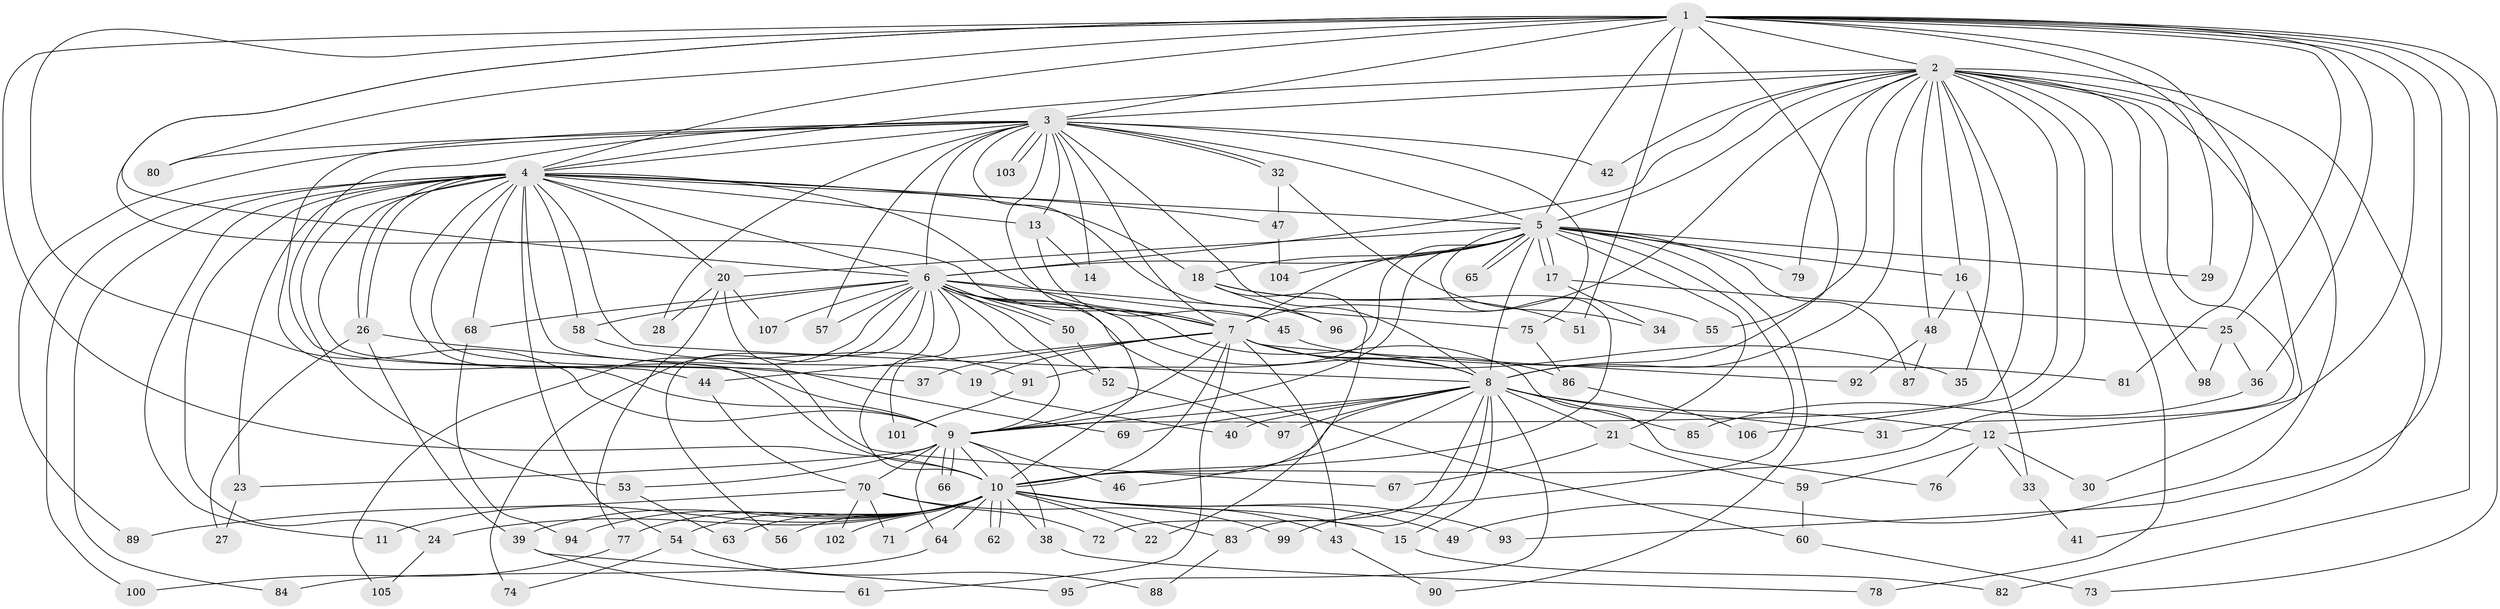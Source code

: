 // Generated by graph-tools (version 1.1) at 2025/45/03/09/25 04:45:06]
// undirected, 107 vertices, 239 edges
graph export_dot {
graph [start="1"]
  node [color=gray90,style=filled];
  1;
  2;
  3;
  4;
  5;
  6;
  7;
  8;
  9;
  10;
  11;
  12;
  13;
  14;
  15;
  16;
  17;
  18;
  19;
  20;
  21;
  22;
  23;
  24;
  25;
  26;
  27;
  28;
  29;
  30;
  31;
  32;
  33;
  34;
  35;
  36;
  37;
  38;
  39;
  40;
  41;
  42;
  43;
  44;
  45;
  46;
  47;
  48;
  49;
  50;
  51;
  52;
  53;
  54;
  55;
  56;
  57;
  58;
  59;
  60;
  61;
  62;
  63;
  64;
  65;
  66;
  67;
  68;
  69;
  70;
  71;
  72;
  73;
  74;
  75;
  76;
  77;
  78;
  79;
  80;
  81;
  82;
  83;
  84;
  85;
  86;
  87;
  88;
  89;
  90;
  91;
  92;
  93;
  94;
  95;
  96;
  97;
  98;
  99;
  100;
  101;
  102;
  103;
  104;
  105;
  106;
  107;
  1 -- 2;
  1 -- 3;
  1 -- 4;
  1 -- 5;
  1 -- 6;
  1 -- 7;
  1 -- 8;
  1 -- 9;
  1 -- 10;
  1 -- 12;
  1 -- 25;
  1 -- 29;
  1 -- 36;
  1 -- 51;
  1 -- 73;
  1 -- 80;
  1 -- 81;
  1 -- 82;
  1 -- 93;
  2 -- 3;
  2 -- 4;
  2 -- 5;
  2 -- 6;
  2 -- 7;
  2 -- 8;
  2 -- 9;
  2 -- 10;
  2 -- 16;
  2 -- 30;
  2 -- 31;
  2 -- 35;
  2 -- 41;
  2 -- 42;
  2 -- 48;
  2 -- 49;
  2 -- 55;
  2 -- 78;
  2 -- 79;
  2 -- 98;
  2 -- 106;
  3 -- 4;
  3 -- 5;
  3 -- 6;
  3 -- 7;
  3 -- 8;
  3 -- 9;
  3 -- 10;
  3 -- 13;
  3 -- 14;
  3 -- 28;
  3 -- 32;
  3 -- 32;
  3 -- 42;
  3 -- 44;
  3 -- 57;
  3 -- 75;
  3 -- 80;
  3 -- 89;
  3 -- 96;
  3 -- 103;
  3 -- 103;
  4 -- 5;
  4 -- 6;
  4 -- 7;
  4 -- 8;
  4 -- 9;
  4 -- 10;
  4 -- 11;
  4 -- 13;
  4 -- 18;
  4 -- 19;
  4 -- 20;
  4 -- 23;
  4 -- 24;
  4 -- 26;
  4 -- 26;
  4 -- 47;
  4 -- 53;
  4 -- 54;
  4 -- 58;
  4 -- 68;
  4 -- 69;
  4 -- 84;
  4 -- 100;
  5 -- 6;
  5 -- 7;
  5 -- 8;
  5 -- 9;
  5 -- 10;
  5 -- 16;
  5 -- 17;
  5 -- 17;
  5 -- 18;
  5 -- 20;
  5 -- 21;
  5 -- 29;
  5 -- 65;
  5 -- 65;
  5 -- 79;
  5 -- 87;
  5 -- 90;
  5 -- 91;
  5 -- 99;
  5 -- 104;
  6 -- 7;
  6 -- 8;
  6 -- 9;
  6 -- 10;
  6 -- 45;
  6 -- 50;
  6 -- 50;
  6 -- 52;
  6 -- 56;
  6 -- 57;
  6 -- 58;
  6 -- 60;
  6 -- 68;
  6 -- 74;
  6 -- 75;
  6 -- 76;
  6 -- 101;
  6 -- 105;
  6 -- 107;
  7 -- 8;
  7 -- 9;
  7 -- 10;
  7 -- 19;
  7 -- 35;
  7 -- 37;
  7 -- 43;
  7 -- 44;
  7 -- 61;
  7 -- 86;
  7 -- 92;
  8 -- 9;
  8 -- 10;
  8 -- 12;
  8 -- 15;
  8 -- 21;
  8 -- 31;
  8 -- 40;
  8 -- 46;
  8 -- 69;
  8 -- 72;
  8 -- 83;
  8 -- 85;
  8 -- 95;
  8 -- 97;
  9 -- 10;
  9 -- 23;
  9 -- 38;
  9 -- 46;
  9 -- 53;
  9 -- 64;
  9 -- 66;
  9 -- 66;
  9 -- 70;
  10 -- 11;
  10 -- 15;
  10 -- 22;
  10 -- 24;
  10 -- 38;
  10 -- 39;
  10 -- 43;
  10 -- 49;
  10 -- 54;
  10 -- 56;
  10 -- 62;
  10 -- 62;
  10 -- 63;
  10 -- 64;
  10 -- 71;
  10 -- 77;
  10 -- 83;
  10 -- 93;
  10 -- 94;
  10 -- 102;
  12 -- 30;
  12 -- 33;
  12 -- 59;
  12 -- 76;
  13 -- 14;
  13 -- 45;
  15 -- 82;
  16 -- 33;
  16 -- 48;
  17 -- 25;
  17 -- 34;
  18 -- 22;
  18 -- 51;
  18 -- 55;
  18 -- 96;
  19 -- 40;
  20 -- 28;
  20 -- 67;
  20 -- 77;
  20 -- 107;
  21 -- 59;
  21 -- 67;
  23 -- 27;
  24 -- 105;
  25 -- 36;
  25 -- 98;
  26 -- 27;
  26 -- 37;
  26 -- 39;
  32 -- 34;
  32 -- 47;
  33 -- 41;
  36 -- 85;
  38 -- 78;
  39 -- 61;
  39 -- 95;
  43 -- 90;
  44 -- 70;
  45 -- 81;
  47 -- 104;
  48 -- 87;
  48 -- 92;
  50 -- 52;
  52 -- 97;
  53 -- 63;
  54 -- 74;
  54 -- 88;
  58 -- 91;
  59 -- 60;
  60 -- 73;
  64 -- 84;
  68 -- 94;
  70 -- 71;
  70 -- 72;
  70 -- 89;
  70 -- 99;
  70 -- 102;
  75 -- 86;
  77 -- 100;
  83 -- 88;
  86 -- 106;
  91 -- 101;
}
